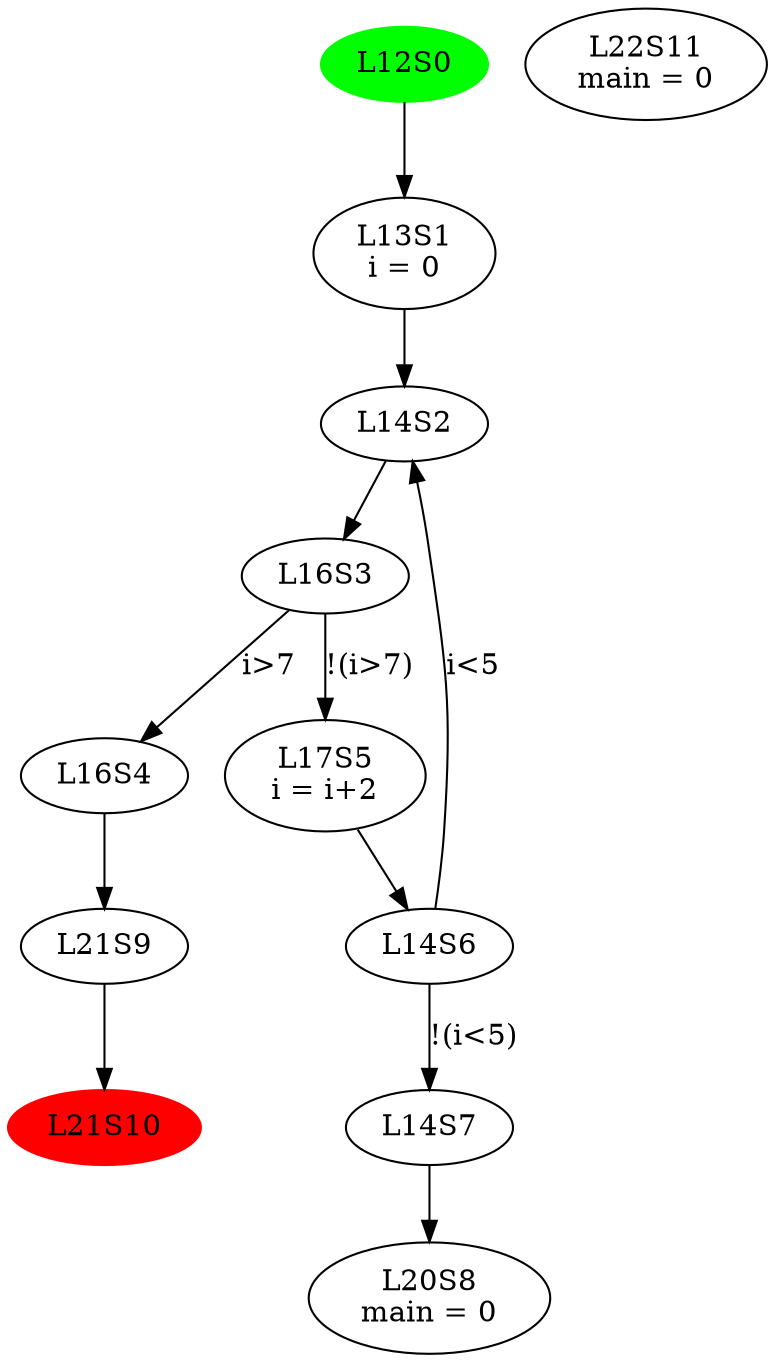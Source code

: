// raw_CFG
digraph {
	L12S0 -> L13S1 [label=""]
	L12S0 [label=L12S0
 color=green style=filled]
	L12S0 [label=L12S0
]
	L13S1 -> L14S2 [label=""]
	L13S1 [label="L13S1
i = 0
"]
	L14S2 -> L16S3 [label=""]
	L14S2 [label=L14S2
]
	L16S3 -> L16S4 [label="i>7"]
	L16S3 -> L17S5 [label="!(i>7)"]
	L16S3 [label=L16S3
]
	L16S4 -> L21S9 [label=""]
	L16S4 [label=L16S4
]
	L17S5 -> L14S6 [label=""]
	L17S5 [label="L17S5
i = i+2
"]
	L21S9 -> L21S10 [label=""]
	L21S9 [label=L21S9
]
	L14S6 -> L14S2 [label="i<5"]
	L14S6 -> L14S7 [label="!(i<5)"]
	L14S6 [label=L14S6
]
	L14S7 -> L20S8 [label=""]
	L14S7 [label=L14S7
]
	L20S8 [label="L20S8
main = 0
"]
	L21S10 [label=L21S10
 color=red style=filled]
	L21S10 [label=L21S10
]
	L22S11 [label="L22S11
main = 0
"]
}
